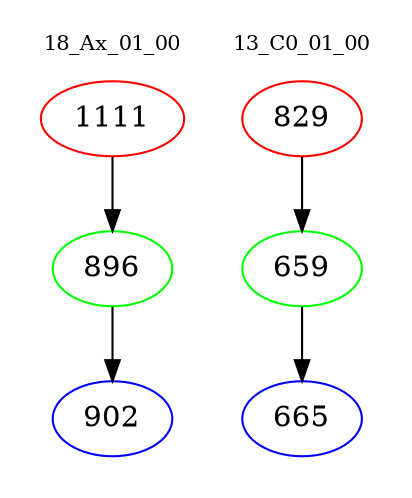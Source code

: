 digraph{
subgraph cluster_0 {
color = white
label = "18_Ax_01_00";
fontsize=10;
T0_1111 [label="1111", color="red"]
T0_1111 -> T0_896 [color="black"]
T0_896 [label="896", color="green"]
T0_896 -> T0_902 [color="black"]
T0_902 [label="902", color="blue"]
}
subgraph cluster_1 {
color = white
label = "13_C0_01_00";
fontsize=10;
T1_829 [label="829", color="red"]
T1_829 -> T1_659 [color="black"]
T1_659 [label="659", color="green"]
T1_659 -> T1_665 [color="black"]
T1_665 [label="665", color="blue"]
}
}

